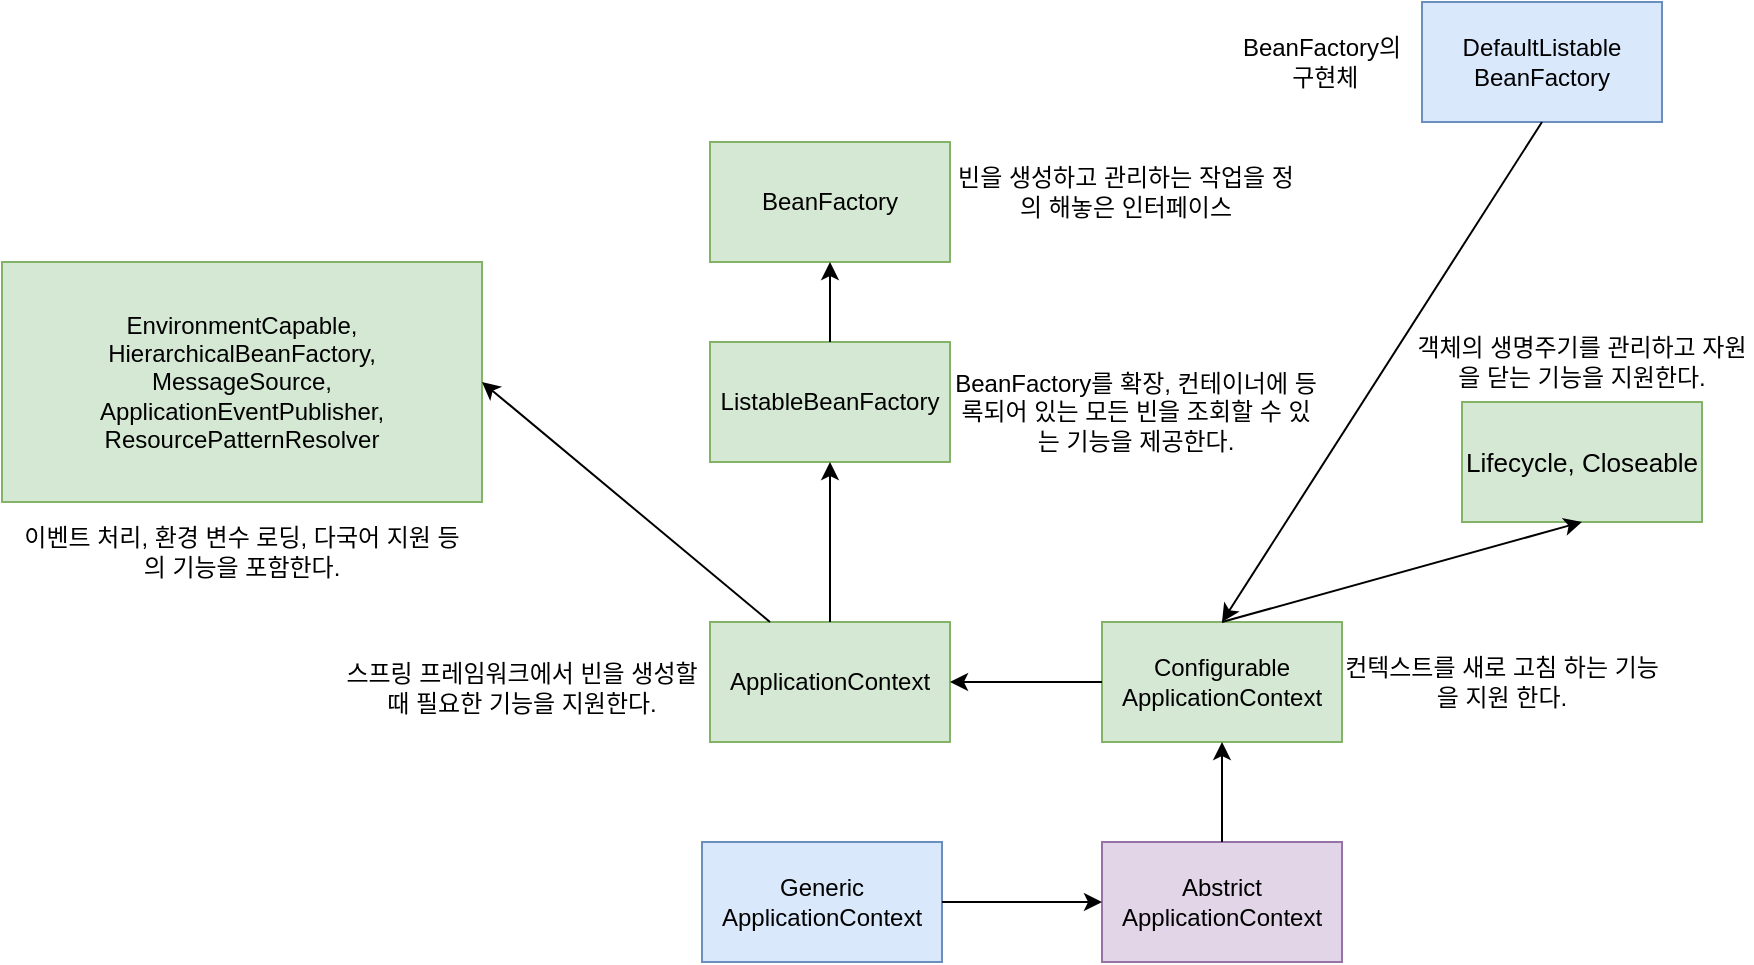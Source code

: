 <mxfile version="26.0.14">
  <diagram id="prtHgNgQTEPvFCAcTncT" name="Page-1">
    <mxGraphModel dx="1750" dy="948" grid="1" gridSize="10" guides="1" tooltips="1" connect="1" arrows="1" fold="1" page="1" pageScale="1" pageWidth="980" pageHeight="1390" math="0" shadow="0">
      <root>
        <mxCell id="0" />
        <mxCell id="1" parent="0" />
        <mxCell id="RlZUK_MxkL_xjFFGA7Wm-2" value="ApplicationContext" style="rounded=0;whiteSpace=wrap;html=1;fillColor=#d5e8d4;strokeColor=#82b366;" vertex="1" parent="1">
          <mxGeometry x="424" y="700" width="120" height="60" as="geometry" />
        </mxCell>
        <mxCell id="RlZUK_MxkL_xjFFGA7Wm-5" value="ListableBeanFactory" style="rounded=0;whiteSpace=wrap;html=1;fillColor=#d5e8d4;strokeColor=#82b366;" vertex="1" parent="1">
          <mxGeometry x="424" y="560" width="120" height="60" as="geometry" />
        </mxCell>
        <mxCell id="RlZUK_MxkL_xjFFGA7Wm-7" value="" style="endArrow=classic;html=1;rounded=0;exitX=0.5;exitY=0;exitDx=0;exitDy=0;" edge="1" parent="1" source="RlZUK_MxkL_xjFFGA7Wm-2" target="RlZUK_MxkL_xjFFGA7Wm-5">
          <mxGeometry width="50" height="50" relative="1" as="geometry">
            <mxPoint x="460" y="700" as="sourcePoint" />
            <mxPoint x="510" y="650" as="targetPoint" />
          </mxGeometry>
        </mxCell>
        <mxCell id="RlZUK_MxkL_xjFFGA7Wm-8" value="BeanFactory" style="rounded=0;whiteSpace=wrap;html=1;fillColor=#d5e8d4;strokeColor=#82b366;" vertex="1" parent="1">
          <mxGeometry x="424" y="460" width="120" height="60" as="geometry" />
        </mxCell>
        <mxCell id="RlZUK_MxkL_xjFFGA7Wm-9" value="" style="endArrow=classic;html=1;rounded=0;entryX=0.5;entryY=1;entryDx=0;entryDy=0;exitX=0.5;exitY=0;exitDx=0;exitDy=0;" edge="1" parent="1" source="RlZUK_MxkL_xjFFGA7Wm-5" target="RlZUK_MxkL_xjFFGA7Wm-8">
          <mxGeometry width="50" height="50" relative="1" as="geometry">
            <mxPoint x="460" y="730" as="sourcePoint" />
            <mxPoint x="510" y="680" as="targetPoint" />
          </mxGeometry>
        </mxCell>
        <mxCell id="RlZUK_MxkL_xjFFGA7Wm-10" value="EnvironmentCapable,&lt;br&gt; HierarchicalBeanFactory,&lt;div&gt;MessageSource,&lt;/div&gt;&lt;div&gt;ApplicationEventPublisher, ResourcePatternResolver&lt;/div&gt;" style="rounded=0;whiteSpace=wrap;html=1;fillColor=#d5e8d4;strokeColor=#82b366;" vertex="1" parent="1">
          <mxGeometry x="70" y="520" width="240" height="120" as="geometry" />
        </mxCell>
        <mxCell id="RlZUK_MxkL_xjFFGA7Wm-11" value="" style="endArrow=classic;html=1;rounded=0;entryX=1;entryY=0.5;entryDx=0;entryDy=0;exitX=0.25;exitY=0;exitDx=0;exitDy=0;" edge="1" parent="1" source="RlZUK_MxkL_xjFFGA7Wm-2" target="RlZUK_MxkL_xjFFGA7Wm-10">
          <mxGeometry width="50" height="50" relative="1" as="geometry">
            <mxPoint x="460" y="730" as="sourcePoint" />
            <mxPoint x="510" y="680" as="targetPoint" />
          </mxGeometry>
        </mxCell>
        <mxCell id="RlZUK_MxkL_xjFFGA7Wm-12" value="이벤트 처리, 환경 변수 로딩, 다국어 지원 등의 기능을 포함한다." style="text;html=1;align=center;verticalAlign=middle;whiteSpace=wrap;rounded=0;" vertex="1" parent="1">
          <mxGeometry x="80" y="640" width="220" height="50" as="geometry" />
        </mxCell>
        <mxCell id="RlZUK_MxkL_xjFFGA7Wm-13" value="Configurable&lt;br&gt;ApplicationContext" style="rounded=0;whiteSpace=wrap;html=1;fillColor=#d5e8d4;strokeColor=#82b366;" vertex="1" parent="1">
          <mxGeometry x="620" y="700" width="120" height="60" as="geometry" />
        </mxCell>
        <mxCell id="RlZUK_MxkL_xjFFGA7Wm-14" value="" style="endArrow=classic;html=1;rounded=0;exitX=0;exitY=0.5;exitDx=0;exitDy=0;entryX=1;entryY=0.5;entryDx=0;entryDy=0;" edge="1" parent="1" source="RlZUK_MxkL_xjFFGA7Wm-13" target="RlZUK_MxkL_xjFFGA7Wm-2">
          <mxGeometry width="50" height="50" relative="1" as="geometry">
            <mxPoint x="550" y="780" as="sourcePoint" />
            <mxPoint x="626" y="780" as="targetPoint" />
          </mxGeometry>
        </mxCell>
        <mxCell id="RlZUK_MxkL_xjFFGA7Wm-15" value="빈을 생성하고 관리하는 작업을 정의 해놓은 인터페이스" style="text;html=1;align=center;verticalAlign=middle;whiteSpace=wrap;rounded=0;" vertex="1" parent="1">
          <mxGeometry x="544" y="470" width="176" height="30" as="geometry" />
        </mxCell>
        <mxCell id="RlZUK_MxkL_xjFFGA7Wm-16" value="BeanFactory를 확장, 컨테이너에 등록되어 있는 모든 빈을 조회할 수 있는 기능을 제공한다." style="text;html=1;align=center;verticalAlign=middle;whiteSpace=wrap;rounded=0;" vertex="1" parent="1">
          <mxGeometry x="544" y="570" width="186" height="50" as="geometry" />
        </mxCell>
        <mxCell id="RlZUK_MxkL_xjFFGA7Wm-17" value="스프링 프레임워크에서 빈을 생성할 때 필요한 기능을 지원한다." style="text;html=1;align=center;verticalAlign=middle;whiteSpace=wrap;rounded=0;" vertex="1" parent="1">
          <mxGeometry x="240" y="705" width="180" height="55" as="geometry" />
        </mxCell>
        <mxCell id="RlZUK_MxkL_xjFFGA7Wm-18" value="컨텍스트를 새로 고침 하는 기능을 지원 한다." style="text;html=1;align=center;verticalAlign=middle;whiteSpace=wrap;rounded=0;" vertex="1" parent="1">
          <mxGeometry x="740" y="715" width="160" height="30" as="geometry" />
        </mxCell>
        <mxCell id="RlZUK_MxkL_xjFFGA7Wm-19" value="&lt;div&gt;&lt;p style=&quot;font-size: 9.8pt;&quot;&gt;&lt;font face=&quot;Helvetica&quot; style=&quot;color: rgb(0, 0, 0);&quot;&gt;Lifecycle, Closeable&lt;/font&gt;&lt;/p&gt;&lt;/div&gt;" style="rounded=0;whiteSpace=wrap;html=1;fillColor=#d5e8d4;strokeColor=#82b366;" vertex="1" parent="1">
          <mxGeometry x="800" y="590" width="120" height="60" as="geometry" />
        </mxCell>
        <mxCell id="RlZUK_MxkL_xjFFGA7Wm-20" value="" style="endArrow=classic;html=1;rounded=0;exitX=0.5;exitY=0;exitDx=0;exitDy=0;entryX=0.5;entryY=1;entryDx=0;entryDy=0;" edge="1" parent="1" source="RlZUK_MxkL_xjFFGA7Wm-13" target="RlZUK_MxkL_xjFFGA7Wm-19">
          <mxGeometry width="50" height="50" relative="1" as="geometry">
            <mxPoint x="670" y="700" as="sourcePoint" />
            <mxPoint x="740" y="630" as="targetPoint" />
          </mxGeometry>
        </mxCell>
        <mxCell id="RlZUK_MxkL_xjFFGA7Wm-23" value="객체의 생명주기를 관리하고 자원을 닫는 기능을 지원한다." style="text;html=1;align=center;verticalAlign=middle;whiteSpace=wrap;rounded=0;" vertex="1" parent="1">
          <mxGeometry x="775" y="550" width="170" height="40" as="geometry" />
        </mxCell>
        <mxCell id="RlZUK_MxkL_xjFFGA7Wm-24" value="Abstrict&lt;div&gt;ApplicationContext&lt;/div&gt;" style="rounded=0;whiteSpace=wrap;html=1;fillColor=#e1d5e7;strokeColor=#9673a6;" vertex="1" parent="1">
          <mxGeometry x="620" y="810" width="120" height="60" as="geometry" />
        </mxCell>
        <mxCell id="RlZUK_MxkL_xjFFGA7Wm-25" value="Generic&lt;div&gt;&lt;span style=&quot;background-color: transparent; color: light-dark(rgb(0, 0, 0), rgb(255, 255, 255));&quot;&gt;ApplicationContext&lt;/span&gt;&lt;/div&gt;" style="rounded=0;whiteSpace=wrap;html=1;fillColor=#dae8fc;strokeColor=#6c8ebf;" vertex="1" parent="1">
          <mxGeometry x="420" y="810" width="120" height="60" as="geometry" />
        </mxCell>
        <mxCell id="RlZUK_MxkL_xjFFGA7Wm-26" value="" style="endArrow=classic;html=1;rounded=0;" edge="1" parent="1" source="RlZUK_MxkL_xjFFGA7Wm-24" target="RlZUK_MxkL_xjFFGA7Wm-13">
          <mxGeometry width="50" height="50" relative="1" as="geometry">
            <mxPoint x="500" y="910" as="sourcePoint" />
            <mxPoint x="550" y="860" as="targetPoint" />
          </mxGeometry>
        </mxCell>
        <mxCell id="RlZUK_MxkL_xjFFGA7Wm-27" value="" style="endArrow=classic;html=1;rounded=0;entryX=0;entryY=0.5;entryDx=0;entryDy=0;exitX=1;exitY=0.5;exitDx=0;exitDy=0;" edge="1" parent="1" source="RlZUK_MxkL_xjFFGA7Wm-25" target="RlZUK_MxkL_xjFFGA7Wm-24">
          <mxGeometry width="50" height="50" relative="1" as="geometry">
            <mxPoint x="500" y="910" as="sourcePoint" />
            <mxPoint x="550" y="860" as="targetPoint" />
          </mxGeometry>
        </mxCell>
        <mxCell id="RlZUK_MxkL_xjFFGA7Wm-28" value="DefaultListable&lt;div&gt;BeanFactory&lt;/div&gt;" style="rounded=0;whiteSpace=wrap;html=1;fillColor=#dae8fc;strokeColor=#6c8ebf;" vertex="1" parent="1">
          <mxGeometry x="780" y="390" width="120" height="60" as="geometry" />
        </mxCell>
        <mxCell id="RlZUK_MxkL_xjFFGA7Wm-29" value="" style="endArrow=classic;html=1;rounded=0;entryX=0.5;entryY=0;entryDx=0;entryDy=0;exitX=0.5;exitY=1;exitDx=0;exitDy=0;" edge="1" parent="1" source="RlZUK_MxkL_xjFFGA7Wm-28" target="RlZUK_MxkL_xjFFGA7Wm-13">
          <mxGeometry width="50" height="50" relative="1" as="geometry">
            <mxPoint x="680" y="680" as="sourcePoint" />
            <mxPoint x="730" y="630" as="targetPoint" />
          </mxGeometry>
        </mxCell>
        <mxCell id="RlZUK_MxkL_xjFFGA7Wm-30" value="BeanFactory의&lt;div&gt;&amp;nbsp;구현체&lt;/div&gt;" style="text;html=1;align=center;verticalAlign=middle;whiteSpace=wrap;rounded=0;" vertex="1" parent="1">
          <mxGeometry x="670" y="405" width="120" height="30" as="geometry" />
        </mxCell>
      </root>
    </mxGraphModel>
  </diagram>
</mxfile>
